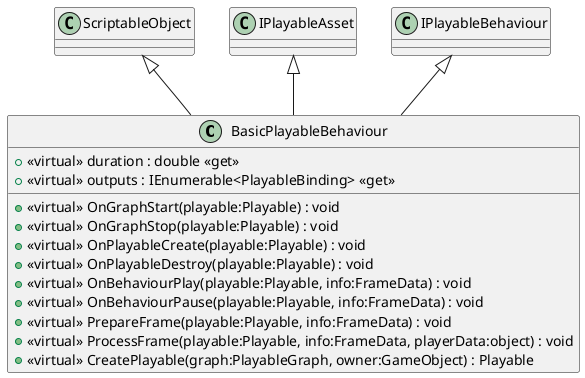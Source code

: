 @startuml
class BasicPlayableBehaviour {
    + <<virtual>> duration : double <<get>>
    + <<virtual>> outputs : IEnumerable<PlayableBinding> <<get>>
    + <<virtual>> OnGraphStart(playable:Playable) : void
    + <<virtual>> OnGraphStop(playable:Playable) : void
    + <<virtual>> OnPlayableCreate(playable:Playable) : void
    + <<virtual>> OnPlayableDestroy(playable:Playable) : void
    + <<virtual>> OnBehaviourPlay(playable:Playable, info:FrameData) : void
    + <<virtual>> OnBehaviourPause(playable:Playable, info:FrameData) : void
    + <<virtual>> PrepareFrame(playable:Playable, info:FrameData) : void
    + <<virtual>> ProcessFrame(playable:Playable, info:FrameData, playerData:object) : void
    + <<virtual>> CreatePlayable(graph:PlayableGraph, owner:GameObject) : Playable
}
ScriptableObject <|-- BasicPlayableBehaviour
IPlayableAsset <|-- BasicPlayableBehaviour
IPlayableBehaviour <|-- BasicPlayableBehaviour
@enduml

